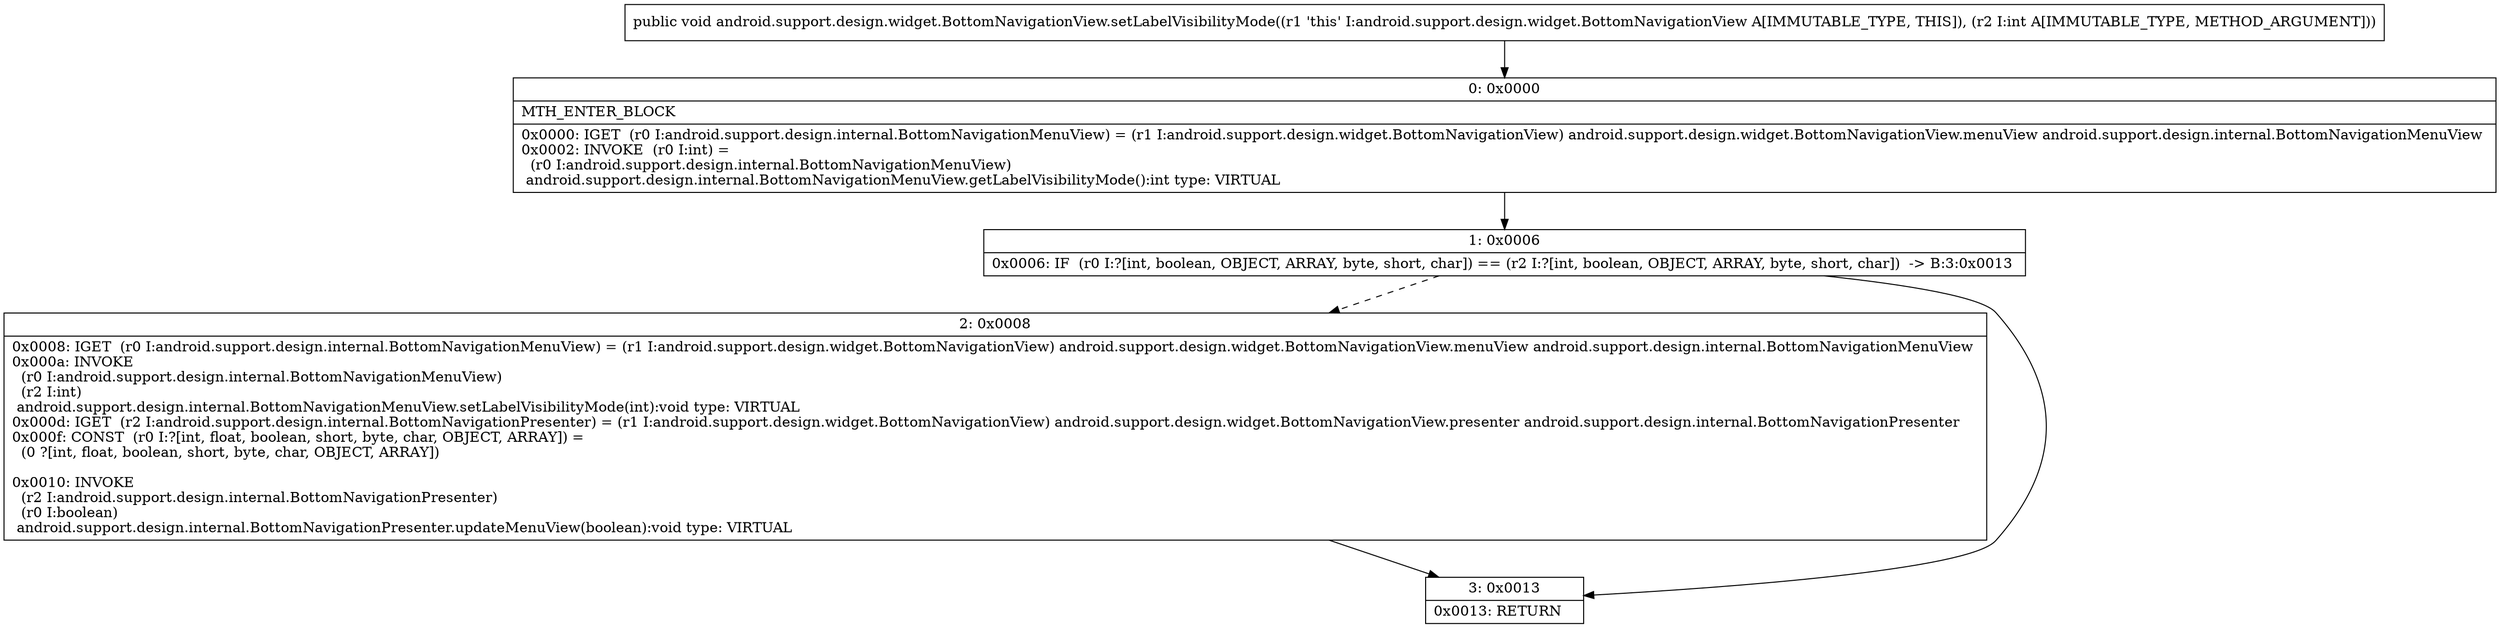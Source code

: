 digraph "CFG forandroid.support.design.widget.BottomNavigationView.setLabelVisibilityMode(I)V" {
Node_0 [shape=record,label="{0\:\ 0x0000|MTH_ENTER_BLOCK\l|0x0000: IGET  (r0 I:android.support.design.internal.BottomNavigationMenuView) = (r1 I:android.support.design.widget.BottomNavigationView) android.support.design.widget.BottomNavigationView.menuView android.support.design.internal.BottomNavigationMenuView \l0x0002: INVOKE  (r0 I:int) = \l  (r0 I:android.support.design.internal.BottomNavigationMenuView)\l android.support.design.internal.BottomNavigationMenuView.getLabelVisibilityMode():int type: VIRTUAL \l}"];
Node_1 [shape=record,label="{1\:\ 0x0006|0x0006: IF  (r0 I:?[int, boolean, OBJECT, ARRAY, byte, short, char]) == (r2 I:?[int, boolean, OBJECT, ARRAY, byte, short, char])  \-\> B:3:0x0013 \l}"];
Node_2 [shape=record,label="{2\:\ 0x0008|0x0008: IGET  (r0 I:android.support.design.internal.BottomNavigationMenuView) = (r1 I:android.support.design.widget.BottomNavigationView) android.support.design.widget.BottomNavigationView.menuView android.support.design.internal.BottomNavigationMenuView \l0x000a: INVOKE  \l  (r0 I:android.support.design.internal.BottomNavigationMenuView)\l  (r2 I:int)\l android.support.design.internal.BottomNavigationMenuView.setLabelVisibilityMode(int):void type: VIRTUAL \l0x000d: IGET  (r2 I:android.support.design.internal.BottomNavigationPresenter) = (r1 I:android.support.design.widget.BottomNavigationView) android.support.design.widget.BottomNavigationView.presenter android.support.design.internal.BottomNavigationPresenter \l0x000f: CONST  (r0 I:?[int, float, boolean, short, byte, char, OBJECT, ARRAY]) = \l  (0 ?[int, float, boolean, short, byte, char, OBJECT, ARRAY])\l \l0x0010: INVOKE  \l  (r2 I:android.support.design.internal.BottomNavigationPresenter)\l  (r0 I:boolean)\l android.support.design.internal.BottomNavigationPresenter.updateMenuView(boolean):void type: VIRTUAL \l}"];
Node_3 [shape=record,label="{3\:\ 0x0013|0x0013: RETURN   \l}"];
MethodNode[shape=record,label="{public void android.support.design.widget.BottomNavigationView.setLabelVisibilityMode((r1 'this' I:android.support.design.widget.BottomNavigationView A[IMMUTABLE_TYPE, THIS]), (r2 I:int A[IMMUTABLE_TYPE, METHOD_ARGUMENT])) }"];
MethodNode -> Node_0;
Node_0 -> Node_1;
Node_1 -> Node_2[style=dashed];
Node_1 -> Node_3;
Node_2 -> Node_3;
}

